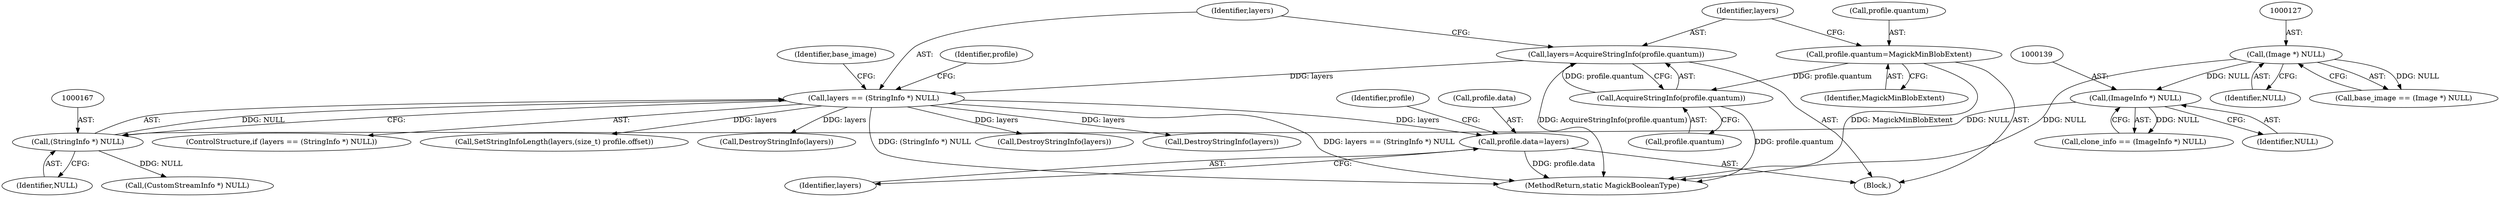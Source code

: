 digraph "0_ImageMagick_256825d4eb33dc301496710d15cf5a7ae924088b@pointer" {
"1000184" [label="(Call,profile.data=layers)"];
"1000164" [label="(Call,layers == (StringInfo *) NULL)"];
"1000157" [label="(Call,layers=AcquireStringInfo(profile.quantum))"];
"1000159" [label="(Call,AcquireStringInfo(profile.quantum))"];
"1000152" [label="(Call,profile.quantum=MagickMinBlobExtent)"];
"1000166" [label="(Call,(StringInfo *) NULL)"];
"1000138" [label="(Call,(ImageInfo *) NULL)"];
"1000126" [label="(Call,(Image *) NULL)"];
"1000171" [label="(Identifier,base_image)"];
"1000250" [label="(Call,DestroyStringInfo(layers))"];
"1000140" [label="(Identifier,NULL)"];
"1000126" [label="(Call,(Image *) NULL)"];
"1000370" [label="(MethodReturn,static MagickBooleanType)"];
"1000219" [label="(Call,DestroyStringInfo(layers))"];
"1000185" [label="(Call,profile.data)"];
"1000165" [label="(Identifier,layers)"];
"1000166" [label="(Call,(StringInfo *) NULL)"];
"1000163" [label="(ControlStructure,if (layers == (StringInfo *) NULL))"];
"1000128" [label="(Identifier,NULL)"];
"1000325" [label="(Call,SetStringInfoLength(layers,(size_t) profile.offset))"];
"1000184" [label="(Call,profile.data=layers)"];
"1000124" [label="(Call,base_image == (Image *) NULL)"];
"1000188" [label="(Identifier,layers)"];
"1000159" [label="(Call,AcquireStringInfo(profile.quantum))"];
"1000205" [label="(Call,(CustomStreamInfo *) NULL)"];
"1000152" [label="(Call,profile.quantum=MagickMinBlobExtent)"];
"1000136" [label="(Call,clone_info == (ImageInfo *) NULL)"];
"1000164" [label="(Call,layers == (StringInfo *) NULL)"];
"1000158" [label="(Identifier,layers)"];
"1000186" [label="(Identifier,profile)"];
"1000157" [label="(Call,layers=AcquireStringInfo(profile.quantum))"];
"1000191" [label="(Identifier,profile)"];
"1000138" [label="(Call,(ImageInfo *) NULL)"];
"1000358" [label="(Call,DestroyStringInfo(layers))"];
"1000156" [label="(Identifier,MagickMinBlobExtent)"];
"1000153" [label="(Call,profile.quantum)"];
"1000105" [label="(Block,)"];
"1000168" [label="(Identifier,NULL)"];
"1000160" [label="(Call,profile.quantum)"];
"1000184" -> "1000105"  [label="AST: "];
"1000184" -> "1000188"  [label="CFG: "];
"1000185" -> "1000184"  [label="AST: "];
"1000188" -> "1000184"  [label="AST: "];
"1000191" -> "1000184"  [label="CFG: "];
"1000184" -> "1000370"  [label="DDG: profile.data"];
"1000164" -> "1000184"  [label="DDG: layers"];
"1000164" -> "1000163"  [label="AST: "];
"1000164" -> "1000166"  [label="CFG: "];
"1000165" -> "1000164"  [label="AST: "];
"1000166" -> "1000164"  [label="AST: "];
"1000171" -> "1000164"  [label="CFG: "];
"1000186" -> "1000164"  [label="CFG: "];
"1000164" -> "1000370"  [label="DDG: layers == (StringInfo *) NULL"];
"1000164" -> "1000370"  [label="DDG: (StringInfo *) NULL"];
"1000157" -> "1000164"  [label="DDG: layers"];
"1000166" -> "1000164"  [label="DDG: NULL"];
"1000164" -> "1000219"  [label="DDG: layers"];
"1000164" -> "1000250"  [label="DDG: layers"];
"1000164" -> "1000325"  [label="DDG: layers"];
"1000164" -> "1000358"  [label="DDG: layers"];
"1000157" -> "1000105"  [label="AST: "];
"1000157" -> "1000159"  [label="CFG: "];
"1000158" -> "1000157"  [label="AST: "];
"1000159" -> "1000157"  [label="AST: "];
"1000165" -> "1000157"  [label="CFG: "];
"1000157" -> "1000370"  [label="DDG: AcquireStringInfo(profile.quantum)"];
"1000159" -> "1000157"  [label="DDG: profile.quantum"];
"1000159" -> "1000160"  [label="CFG: "];
"1000160" -> "1000159"  [label="AST: "];
"1000159" -> "1000370"  [label="DDG: profile.quantum"];
"1000152" -> "1000159"  [label="DDG: profile.quantum"];
"1000152" -> "1000105"  [label="AST: "];
"1000152" -> "1000156"  [label="CFG: "];
"1000153" -> "1000152"  [label="AST: "];
"1000156" -> "1000152"  [label="AST: "];
"1000158" -> "1000152"  [label="CFG: "];
"1000152" -> "1000370"  [label="DDG: MagickMinBlobExtent"];
"1000166" -> "1000168"  [label="CFG: "];
"1000167" -> "1000166"  [label="AST: "];
"1000168" -> "1000166"  [label="AST: "];
"1000138" -> "1000166"  [label="DDG: NULL"];
"1000166" -> "1000205"  [label="DDG: NULL"];
"1000138" -> "1000136"  [label="AST: "];
"1000138" -> "1000140"  [label="CFG: "];
"1000139" -> "1000138"  [label="AST: "];
"1000140" -> "1000138"  [label="AST: "];
"1000136" -> "1000138"  [label="CFG: "];
"1000138" -> "1000136"  [label="DDG: NULL"];
"1000126" -> "1000138"  [label="DDG: NULL"];
"1000126" -> "1000124"  [label="AST: "];
"1000126" -> "1000128"  [label="CFG: "];
"1000127" -> "1000126"  [label="AST: "];
"1000128" -> "1000126"  [label="AST: "];
"1000124" -> "1000126"  [label="CFG: "];
"1000126" -> "1000370"  [label="DDG: NULL"];
"1000126" -> "1000124"  [label="DDG: NULL"];
}
